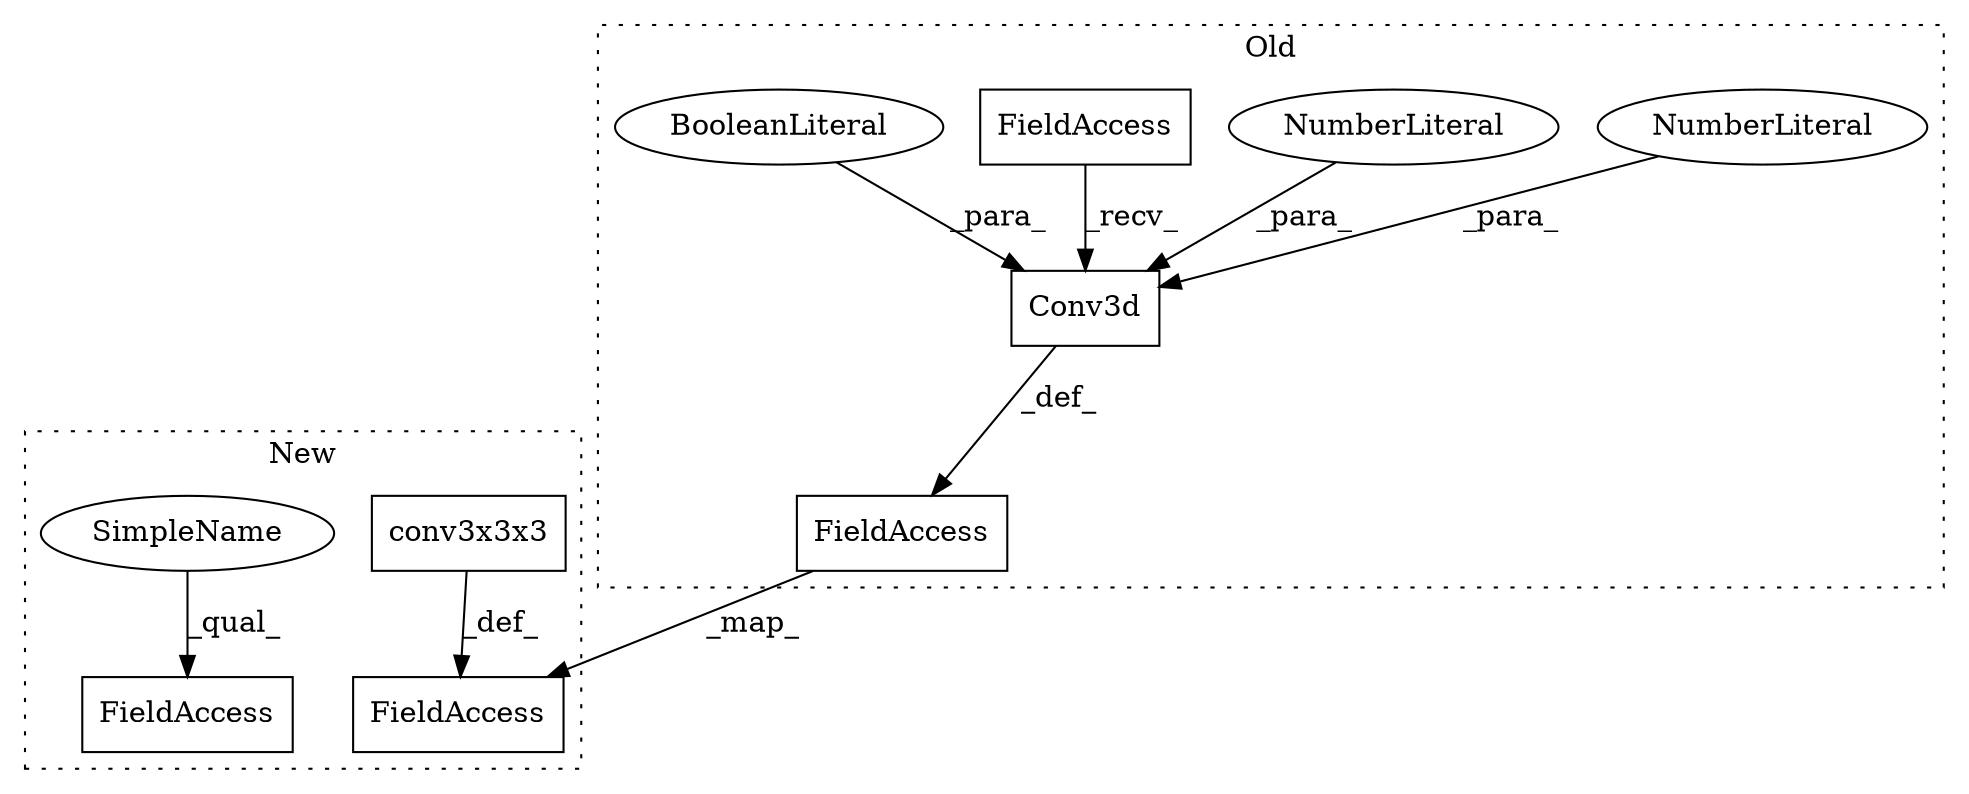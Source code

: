 digraph G {
subgraph cluster0 {
1 [label="Conv3d" a="32" s="1841,1878" l="7,1" shape="box"];
3 [label="NumberLiteral" a="34" s="1862" l="1" shape="ellipse"];
4 [label="NumberLiteral" a="34" s="1871" l="1" shape="ellipse"];
5 [label="FieldAccess" a="22" s="1832" l="8" shape="box"];
6 [label="BooleanLiteral" a="9" s="1873" l="5" shape="ellipse"];
8 [label="FieldAccess" a="22" s="1821" l="10" shape="box"];
label = "Old";
style="dotted";
}
subgraph cluster1 {
2 [label="conv3x3x3" a="32" s="1468,1498" l="10,1" shape="box"];
7 [label="FieldAccess" a="22" s="1457" l="10" shape="box"];
9 [label="FieldAccess" a="22" s="1659" l="14" shape="box"];
10 [label="SimpleName" a="42" s="1659" l="4" shape="ellipse"];
label = "New";
style="dotted";
}
1 -> 8 [label="_def_"];
2 -> 7 [label="_def_"];
3 -> 1 [label="_para_"];
4 -> 1 [label="_para_"];
5 -> 1 [label="_recv_"];
6 -> 1 [label="_para_"];
8 -> 7 [label="_map_"];
10 -> 9 [label="_qual_"];
}
